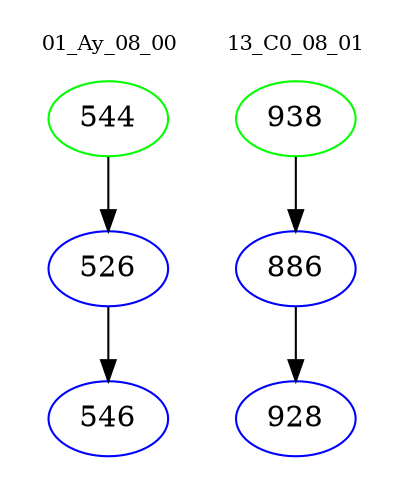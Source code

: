 digraph{
subgraph cluster_0 {
color = white
label = "01_Ay_08_00";
fontsize=10;
T0_544 [label="544", color="green"]
T0_544 -> T0_526 [color="black"]
T0_526 [label="526", color="blue"]
T0_526 -> T0_546 [color="black"]
T0_546 [label="546", color="blue"]
}
subgraph cluster_1 {
color = white
label = "13_C0_08_01";
fontsize=10;
T1_938 [label="938", color="green"]
T1_938 -> T1_886 [color="black"]
T1_886 [label="886", color="blue"]
T1_886 -> T1_928 [color="black"]
T1_928 [label="928", color="blue"]
}
}
